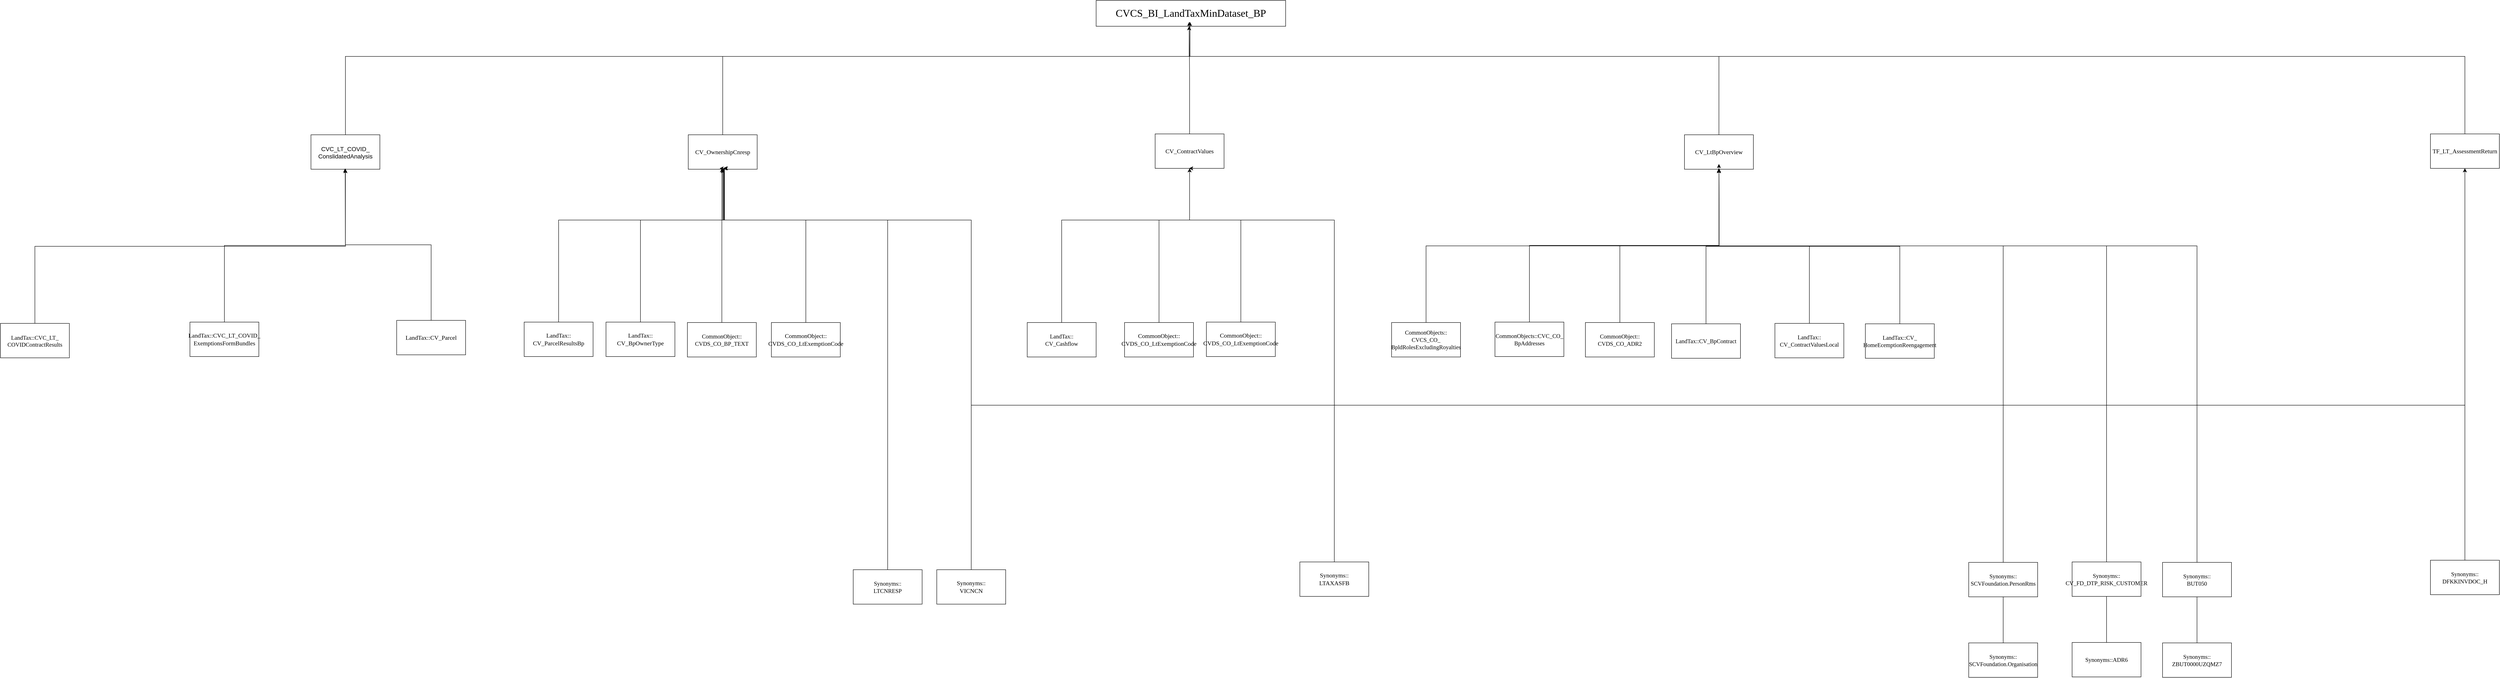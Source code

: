 <mxfile version="24.9.1">
  <diagram name="Page-1" id="h3Q4yjTNShIfwBBx21Gm">
    <mxGraphModel dx="3967" dy="1119" grid="1" gridSize="10" guides="1" tooltips="1" connect="1" arrows="1" fold="1" page="1" pageScale="1" pageWidth="827" pageHeight="1169" math="0" shadow="0">
      <root>
        <mxCell id="0" />
        <mxCell id="1" parent="0" />
        <mxCell id="wGV_q_7Ccg4vwoB7AuN0-1" value="&lt;p style=&quot;margin-top: 0pt; margin-bottom: 0pt; margin-left: 0in; direction: ltr; unicode-bidi: embed; word-break: normal;&quot;&gt;&lt;span style=&quot;font-size: 18pt; font-family: Aptos;&quot;&gt;CVCS_BI_LandTaxMinDataset_BP&lt;/span&gt;&lt;/p&gt;" style="rounded=0;whiteSpace=wrap;html=1;" vertex="1" parent="1">
          <mxGeometry x="194" y="90" width="440" height="60" as="geometry" />
        </mxCell>
        <mxCell id="wGV_q_7Ccg4vwoB7AuN0-7" style="edgeStyle=orthogonalEdgeStyle;rounded=0;orthogonalLoop=1;jettySize=auto;html=1;entryX=0.5;entryY=1;entryDx=0;entryDy=0;exitX=0.5;exitY=0;exitDx=0;exitDy=0;" edge="1" parent="1" source="wGV_q_7Ccg4vwoB7AuN0-2">
          <mxGeometry relative="1" as="geometry">
            <mxPoint x="8" y="312" as="sourcePoint" />
            <mxPoint x="412" y="140" as="targetPoint" />
            <Array as="points">
              <mxPoint x="-1549" y="220" />
              <mxPoint x="412" y="220" />
            </Array>
          </mxGeometry>
        </mxCell>
        <mxCell id="wGV_q_7Ccg4vwoB7AuN0-2" value="&lt;font style=&quot;font-size: 14px;&quot;&gt;&lt;br&gt;&lt;br&gt;&lt;br&gt;&lt;/font&gt;&lt;p style=&quot;language:en-AU;margin-top:0pt;margin-bottom:0pt;margin-left:0in;&lt;br/&gt;text-align:center;direction:ltr;unicode-bidi:embed;mso-line-break-override:&lt;br/&gt;none;word-break:normal;punctuation-wrap:hanging&quot;&gt;&lt;span style=&quot;color: black;&quot;&gt;&lt;font style=&quot;font-size: 14px;&quot;&gt;&lt;br&gt;&lt;/font&gt;&lt;/span&gt;&lt;/p&gt;&lt;p style=&quot;language:en-AU;margin-top:0pt;margin-bottom:0pt;margin-left:0in;&lt;br/&gt;text-align:center;direction:ltr;unicode-bidi:embed;mso-line-break-override:&lt;br/&gt;none;word-break:normal;punctuation-wrap:hanging&quot;&gt;&lt;span style=&quot;color: black;&quot;&gt;&lt;font style=&quot;font-size: 14px;&quot;&gt;&lt;br&gt;&lt;/font&gt;&lt;/span&gt;&lt;/p&gt;&lt;p style=&quot;language:en-AU;margin-top:0pt;margin-bottom:0pt;margin-left:0in;&lt;br/&gt;text-align:center;direction:ltr;unicode-bidi:embed;mso-line-break-override:&lt;br/&gt;none;word-break:normal;punctuation-wrap:hanging&quot;&gt;&lt;span style=&quot;color: black;&quot;&gt;&lt;font style=&quot;font-size: 14px;&quot;&gt;CVC_LT_COVID_&lt;/font&gt;&lt;/span&gt;&lt;/p&gt;&lt;p style=&quot;language:en-AU;margin-top:0pt;margin-bottom:0pt;margin-left:0in;&lt;br/&gt;text-align:center;direction:ltr;unicode-bidi:embed;mso-line-break-override:&lt;br/&gt;none;word-break:normal;punctuation-wrap:hanging&quot;&gt;&lt;span style=&quot;color: black;&quot;&gt;&lt;font style=&quot;font-size: 14px;&quot;&gt;ConslidatedAnalysis&lt;/font&gt;&lt;/span&gt;&lt;/p&gt;&lt;font style=&quot;&quot;&gt;&lt;font style=&quot;font-size: 14px;&quot;&gt;&lt;br&gt;&lt;br&gt;&lt;br&gt;&lt;br&gt;&lt;/font&gt;&lt;br&gt;&lt;/font&gt;" style="rounded=0;whiteSpace=wrap;html=1;align=center;" vertex="1" parent="1">
          <mxGeometry x="-1629" y="402" width="160" height="80" as="geometry" />
        </mxCell>
        <mxCell id="wGV_q_7Ccg4vwoB7AuN0-8" style="edgeStyle=orthogonalEdgeStyle;rounded=0;orthogonalLoop=1;jettySize=auto;html=1;" edge="1" parent="1" source="wGV_q_7Ccg4vwoB7AuN0-3">
          <mxGeometry relative="1" as="geometry">
            <mxPoint x="410" y="150" as="targetPoint" />
            <Array as="points">
              <mxPoint x="210" y="220" />
              <mxPoint x="411" y="220" />
            </Array>
          </mxGeometry>
        </mxCell>
        <mxCell id="wGV_q_7Ccg4vwoB7AuN0-3" value="&lt;font style=&quot;font-size: 14px;&quot;&gt;&lt;p style=&quot;margin-top: 0pt; margin-bottom: 0pt; margin-left: 0in; direction: ltr; unicode-bidi: embed; word-break: normal;&quot;&gt;&lt;span style=&quot;font-family: Aptos;&quot;&gt;CV_OwnershipCnresp&lt;/span&gt;&lt;/p&gt;&lt;/font&gt;" style="rounded=0;whiteSpace=wrap;html=1;align=center;" vertex="1" parent="1">
          <mxGeometry x="-753" y="402" width="160" height="80" as="geometry" />
        </mxCell>
        <mxCell id="wGV_q_7Ccg4vwoB7AuN0-9" style="edgeStyle=orthogonalEdgeStyle;rounded=0;orthogonalLoop=1;jettySize=auto;html=1;" edge="1" parent="1" source="wGV_q_7Ccg4vwoB7AuN0-4">
          <mxGeometry relative="1" as="geometry">
            <mxPoint x="410" y="140" as="targetPoint" />
          </mxGeometry>
        </mxCell>
        <mxCell id="wGV_q_7Ccg4vwoB7AuN0-4" value="&lt;font style=&quot;font-size: 14px;&quot;&gt;&lt;br&gt;&lt;br&gt;&lt;br&gt;&lt;/font&gt;&lt;p style=&quot;language:en-AU;margin-top:0pt;margin-bottom:0pt;margin-left:0in;&lt;br/&gt;text-align:center;direction:ltr;unicode-bidi:embed;mso-line-break-override:&lt;br/&gt;none;word-break:normal;punctuation-wrap:hanging&quot;&gt;&lt;span style=&quot;color: black;&quot;&gt;&lt;font style=&quot;font-size: 14px;&quot;&gt;&lt;br&gt;&lt;/font&gt;&lt;/span&gt;&lt;/p&gt;&lt;p style=&quot;language:en-AU;margin-top:0pt;margin-bottom:0pt;margin-left:0in;&lt;br/&gt;text-align:center;direction:ltr;unicode-bidi:embed;mso-line-break-override:&lt;br/&gt;none;word-break:normal;punctuation-wrap:hanging&quot;&gt;&lt;span style=&quot;color: black;&quot;&gt;&lt;font style=&quot;font-size: 14px;&quot;&gt;&lt;br&gt;&lt;/font&gt;&lt;/span&gt;&lt;/p&gt;&lt;p style=&quot;margin-top: 0pt; margin-bottom: 0pt; margin-left: 0in; direction: ltr; unicode-bidi: embed; word-break: normal;&quot;&gt;&lt;span style=&quot;font-family: Aptos;&quot;&gt;&lt;font style=&quot;font-size: 14px;&quot;&gt;CV_ContractValues&lt;/font&gt;&lt;/span&gt;&lt;/p&gt;&lt;font style=&quot;&quot;&gt;&lt;font style=&quot;font-size: 14px;&quot;&gt;&lt;br&gt;&lt;br&gt;&lt;br&gt;&lt;br&gt;&lt;/font&gt;&lt;br&gt;&lt;/font&gt;" style="rounded=0;whiteSpace=wrap;html=1;align=center;" vertex="1" parent="1">
          <mxGeometry x="331" y="400" width="160" height="80" as="geometry" />
        </mxCell>
        <mxCell id="wGV_q_7Ccg4vwoB7AuN0-10" style="edgeStyle=orthogonalEdgeStyle;rounded=0;orthogonalLoop=1;jettySize=auto;html=1;" edge="1" parent="1" source="wGV_q_7Ccg4vwoB7AuN0-5">
          <mxGeometry relative="1" as="geometry">
            <mxPoint x="410" y="150" as="targetPoint" />
            <Array as="points">
              <mxPoint x="590" y="220" />
              <mxPoint x="411" y="220" />
            </Array>
          </mxGeometry>
        </mxCell>
        <mxCell id="wGV_q_7Ccg4vwoB7AuN0-5" value="&lt;font style=&quot;font-size: 14px;&quot;&gt;&lt;p style=&quot;margin-top: 0pt; margin-bottom: 0pt; margin-left: 0in; direction: ltr; unicode-bidi: embed; word-break: normal;&quot;&gt;&lt;span style=&quot;font-family: Aptos;&quot;&gt;CV_LtBpOverview&lt;/span&gt;&lt;/p&gt;&lt;/font&gt;" style="rounded=0;whiteSpace=wrap;html=1;align=center;" vertex="1" parent="1">
          <mxGeometry x="1560" y="402" width="160" height="80" as="geometry" />
        </mxCell>
        <mxCell id="wGV_q_7Ccg4vwoB7AuN0-12" style="edgeStyle=orthogonalEdgeStyle;rounded=0;orthogonalLoop=1;jettySize=auto;html=1;exitX=0.5;exitY=0;exitDx=0;exitDy=0;" edge="1" parent="1" source="wGV_q_7Ccg4vwoB7AuN0-6">
          <mxGeometry relative="1" as="geometry">
            <mxPoint x="410" y="150" as="targetPoint" />
            <mxPoint x="1187" y="330" as="sourcePoint" />
            <Array as="points">
              <mxPoint x="1107" y="220" />
              <mxPoint x="411" y="220" />
            </Array>
          </mxGeometry>
        </mxCell>
        <mxCell id="wGV_q_7Ccg4vwoB7AuN0-6" value="&lt;font style=&quot;font-size: 14px;&quot;&gt;&lt;p style=&quot;margin-top: 0pt; margin-bottom: 0pt; margin-left: 0in; direction: ltr; unicode-bidi: embed; word-break: normal;&quot;&gt;&lt;span style=&quot;font-family: Aptos;&quot;&gt;TF_LT_AssessmentReturn&lt;/span&gt;&lt;/p&gt;&lt;/font&gt;" style="rounded=0;whiteSpace=wrap;html=1;align=center;" vertex="1" parent="1">
          <mxGeometry x="3292" y="400" width="160" height="80" as="geometry" />
        </mxCell>
        <mxCell id="wGV_q_7Ccg4vwoB7AuN0-32" style="edgeStyle=orthogonalEdgeStyle;rounded=0;orthogonalLoop=1;jettySize=auto;html=1;exitX=0.5;exitY=0;exitDx=0;exitDy=0;entryX=0.5;entryY=1;entryDx=0;entryDy=0;" edge="1" parent="1" source="wGV_q_7Ccg4vwoB7AuN0-13" target="wGV_q_7Ccg4vwoB7AuN0-2">
          <mxGeometry relative="1" as="geometry" />
        </mxCell>
        <mxCell id="wGV_q_7Ccg4vwoB7AuN0-13" value="&lt;font style=&quot;font-size: 14px;&quot;&gt;&lt;br&gt;&lt;br&gt;&lt;br&gt;&lt;/font&gt;&lt;p style=&quot;language:en-AU;margin-top:0pt;margin-bottom:0pt;margin-left:0in;&lt;br/&gt;text-align:center;direction:ltr;unicode-bidi:embed;mso-line-break-override:&lt;br/&gt;none;word-break:normal;punctuation-wrap:hanging&quot;&gt;&lt;span style=&quot;color: black;&quot;&gt;&lt;font style=&quot;font-size: 14px;&quot;&gt;&lt;br&gt;&lt;/font&gt;&lt;/span&gt;&lt;/p&gt;&lt;p style=&quot;language:en-AU;margin-top:0pt;margin-bottom:0pt;margin-left:0in;&lt;br/&gt;text-align:center;direction:ltr;unicode-bidi:embed;mso-line-break-override:&lt;br/&gt;none;word-break:normal;punctuation-wrap:hanging&quot;&gt;&lt;span style=&quot;color: black;&quot;&gt;&lt;font style=&quot;font-size: 14px;&quot;&gt;&lt;br&gt;&lt;/font&gt;&lt;/span&gt;&lt;/p&gt;&lt;p style=&quot;margin-top: 0pt; margin-bottom: 0pt; margin-left: 0in; direction: ltr; unicode-bidi: embed; word-break: normal;&quot;&gt;&lt;span style=&quot;font-size: 10pt; font-family: Aptos;&quot;&gt;LandTax&lt;/span&gt;&lt;span style=&quot;font-size: 10pt; font-family: Aptos;&quot;&gt;::&lt;/span&gt;&lt;span style=&quot;font-size: 10pt; font-family: Aptos;&quot;&gt;CVC_LT_&lt;/span&gt;&lt;/p&gt;&lt;p style=&quot;margin-top: 0pt; margin-bottom: 0pt; margin-left: 0in; direction: ltr; unicode-bidi: embed; word-break: normal;&quot;&gt;&lt;span style=&quot;font-size: 10pt; font-family: Aptos;&quot;&gt;COVIDContractResults&lt;/span&gt;&lt;/p&gt;&lt;font style=&quot;&quot;&gt;&lt;font style=&quot;font-size: 14px;&quot;&gt;&lt;br&gt;&lt;br&gt;&lt;br&gt;&lt;br&gt;&lt;/font&gt;&lt;br&gt;&lt;/font&gt;" style="rounded=0;whiteSpace=wrap;html=1;align=center;" vertex="1" parent="1">
          <mxGeometry x="-2350" y="840" width="160" height="80" as="geometry" />
        </mxCell>
        <mxCell id="wGV_q_7Ccg4vwoB7AuN0-33" style="edgeStyle=orthogonalEdgeStyle;rounded=0;orthogonalLoop=1;jettySize=auto;html=1;exitX=0.5;exitY=0;exitDx=0;exitDy=0;" edge="1" parent="1" source="wGV_q_7Ccg4vwoB7AuN0-14">
          <mxGeometry relative="1" as="geometry">
            <mxPoint x="-1549.571" y="480" as="targetPoint" />
          </mxGeometry>
        </mxCell>
        <mxCell id="wGV_q_7Ccg4vwoB7AuN0-14" value="&lt;font style=&quot;font-size: 14px;&quot;&gt;&lt;p style=&quot;margin-top: 0pt; margin-bottom: 0pt; margin-left: 0in; direction: ltr; unicode-bidi: embed; word-break: normal;&quot;&gt;&lt;span style=&quot;font-family: Aptos;&quot;&gt;LandTax&lt;/span&gt;&lt;span style=&quot;font-family: Aptos;&quot;&gt;::&lt;/span&gt;&lt;span style=&quot;font-family: Aptos;&quot;&gt;CVC_LT_COVID_&lt;/span&gt;&lt;/p&gt;&lt;p style=&quot;margin-top: 0pt; margin-bottom: 0pt; margin-left: 0in; direction: ltr; unicode-bidi: embed; word-break: normal;&quot;&gt;&lt;span style=&quot;font-family: Aptos;&quot;&gt;ExemptionsFormBundles&lt;/span&gt;&lt;/p&gt;&lt;/font&gt;" style="rounded=0;whiteSpace=wrap;html=1;align=center;" vertex="1" parent="1">
          <mxGeometry x="-1910" y="837" width="160" height="80" as="geometry" />
        </mxCell>
        <mxCell id="wGV_q_7Ccg4vwoB7AuN0-34" style="edgeStyle=orthogonalEdgeStyle;rounded=0;orthogonalLoop=1;jettySize=auto;html=1;exitX=0.5;exitY=0;exitDx=0;exitDy=0;entryX=0.5;entryY=1;entryDx=0;entryDy=0;" edge="1" parent="1" source="wGV_q_7Ccg4vwoB7AuN0-15" target="wGV_q_7Ccg4vwoB7AuN0-2">
          <mxGeometry relative="1" as="geometry" />
        </mxCell>
        <mxCell id="wGV_q_7Ccg4vwoB7AuN0-15" value="&lt;font style=&quot;font-size: 14px;&quot;&gt;&lt;p style=&quot;margin-top: 0pt; margin-bottom: 0pt; margin-left: 0in; direction: ltr; unicode-bidi: embed; word-break: normal;&quot;&gt;&lt;span style=&quot;font-family: Aptos;&quot;&gt;LandTax&lt;/span&gt;&lt;span style=&quot;font-family: Aptos;&quot;&gt;::&lt;/span&gt;&lt;span style=&quot;font-family: Aptos;&quot;&gt;CV_Parcel&lt;/span&gt;&lt;/p&gt;&lt;/font&gt;" style="rounded=0;whiteSpace=wrap;html=1;align=center;" vertex="1" parent="1">
          <mxGeometry x="-1430" y="833" width="160" height="80" as="geometry" />
        </mxCell>
        <mxCell id="wGV_q_7Ccg4vwoB7AuN0-23" style="edgeStyle=orthogonalEdgeStyle;rounded=0;orthogonalLoop=1;jettySize=auto;html=1;exitX=0.5;exitY=0;exitDx=0;exitDy=0;entryX=0.5;entryY=1;entryDx=0;entryDy=0;" edge="1" parent="1" source="wGV_q_7Ccg4vwoB7AuN0-17" target="wGV_q_7Ccg4vwoB7AuN0-3">
          <mxGeometry relative="1" as="geometry">
            <Array as="points">
              <mxPoint x="-1054" y="600" />
              <mxPoint x="-673" y="600" />
            </Array>
          </mxGeometry>
        </mxCell>
        <mxCell id="wGV_q_7Ccg4vwoB7AuN0-17" value="&lt;font style=&quot;font-size: 14px;&quot;&gt;&lt;p style=&quot;margin-top: 0pt; margin-bottom: 0pt; margin-left: 0in; direction: ltr; unicode-bidi: embed; word-break: normal;&quot;&gt;&lt;span style=&quot;font-family: Aptos;&quot;&gt;LandTax&lt;/span&gt;&lt;span style=&quot;font-family: Aptos;&quot;&gt;::&lt;/span&gt;&lt;/p&gt;&lt;p style=&quot;margin-top: 0pt; margin-bottom: 0pt; margin-left: 0in; direction: ltr; unicode-bidi: embed; word-break: normal;&quot;&gt;&lt;span style=&quot;font-family: Aptos;&quot;&gt;CV_ParcelResultsBp&lt;/span&gt;&lt;/p&gt;&lt;/font&gt;" style="rounded=0;whiteSpace=wrap;html=1;align=center;" vertex="1" parent="1">
          <mxGeometry x="-1134" y="837" width="160" height="80" as="geometry" />
        </mxCell>
        <mxCell id="wGV_q_7Ccg4vwoB7AuN0-25" style="edgeStyle=orthogonalEdgeStyle;rounded=0;orthogonalLoop=1;jettySize=auto;html=1;exitX=0.5;exitY=0;exitDx=0;exitDy=0;" edge="1" parent="1" source="wGV_q_7Ccg4vwoB7AuN0-18">
          <mxGeometry relative="1" as="geometry">
            <mxPoint x="-672" y="480" as="targetPoint" />
            <Array as="points">
              <mxPoint x="-864" y="600" />
              <mxPoint x="-671" y="600" />
              <mxPoint x="-671" y="480" />
            </Array>
          </mxGeometry>
        </mxCell>
        <mxCell id="wGV_q_7Ccg4vwoB7AuN0-18" value="&lt;font style=&quot;font-size: 14px;&quot;&gt;&lt;p style=&quot;margin-top: 0pt; margin-bottom: 0pt; margin-left: 0in; direction: ltr; unicode-bidi: embed; word-break: normal;&quot;&gt;&lt;span style=&quot;font-family: Aptos;&quot;&gt;LandTax&lt;/span&gt;&lt;span style=&quot;font-family: Aptos;&quot;&gt;::&lt;/span&gt;&lt;/p&gt;&lt;p style=&quot;margin-top: 0pt; margin-bottom: 0pt; margin-left: 0in; direction: ltr; unicode-bidi: embed; word-break: normal;&quot;&gt;&lt;span style=&quot;font-family: Aptos;&quot;&gt;CV_&lt;/span&gt;&lt;span style=&quot;font-family: Aptos; background-color: initial;&quot;&gt;BpOwnerType&lt;/span&gt;&lt;/p&gt;&lt;/font&gt;" style="rounded=0;whiteSpace=wrap;html=1;align=center;" vertex="1" parent="1">
          <mxGeometry x="-944" y="837" width="160" height="80" as="geometry" />
        </mxCell>
        <mxCell id="wGV_q_7Ccg4vwoB7AuN0-26" style="edgeStyle=orthogonalEdgeStyle;rounded=0;orthogonalLoop=1;jettySize=auto;html=1;exitX=0.5;exitY=0;exitDx=0;exitDy=0;" edge="1" parent="1" source="wGV_q_7Ccg4vwoB7AuN0-19">
          <mxGeometry relative="1" as="geometry">
            <mxPoint x="-674.857" y="480" as="targetPoint" />
          </mxGeometry>
        </mxCell>
        <mxCell id="wGV_q_7Ccg4vwoB7AuN0-19" value="&lt;font style=&quot;font-size: 14px;&quot;&gt;&lt;p style=&quot;margin-top: 0pt; margin-bottom: 0pt; margin-left: 0in; direction: ltr; unicode-bidi: embed; word-break: normal;&quot;&gt;&lt;span style=&quot;font-size: 10pt; font-family: Aptos;&quot;&gt;CommonObject&lt;/span&gt;&lt;span style=&quot;font-size: 10pt; font-family: Aptos;&quot;&gt;::&lt;/span&gt;&lt;/p&gt;&lt;p style=&quot;margin-top: 0pt; margin-bottom: 0pt; margin-left: 0in; direction: ltr; unicode-bidi: embed; word-break: normal;&quot;&gt;&lt;span style=&quot;font-size: 10pt; font-family: Aptos;&quot;&gt;C&lt;/span&gt;&lt;span style=&quot;font-size: 10pt; font-family: Aptos;&quot;&gt;VDS_CO_BP_TEXT&lt;/span&gt;&lt;/p&gt;&lt;/font&gt;" style="rounded=0;whiteSpace=wrap;html=1;align=center;" vertex="1" parent="1">
          <mxGeometry x="-755" y="838" width="160" height="80" as="geometry" />
        </mxCell>
        <mxCell id="wGV_q_7Ccg4vwoB7AuN0-27" style="edgeStyle=orthogonalEdgeStyle;rounded=0;orthogonalLoop=1;jettySize=auto;html=1;exitX=0.5;exitY=0;exitDx=0;exitDy=0;" edge="1" parent="1" source="wGV_q_7Ccg4vwoB7AuN0-20">
          <mxGeometry relative="1" as="geometry">
            <mxPoint x="-672" y="480" as="targetPoint" />
            <Array as="points">
              <mxPoint x="-480" y="600" />
              <mxPoint x="-671" y="600" />
              <mxPoint x="-671" y="480" />
            </Array>
          </mxGeometry>
        </mxCell>
        <mxCell id="wGV_q_7Ccg4vwoB7AuN0-20" value="&lt;font style=&quot;font-size: 14px;&quot;&gt;&lt;p style=&quot;margin-top: 0pt; margin-bottom: 0pt; margin-left: 0in; direction: ltr; unicode-bidi: embed; word-break: normal;&quot;&gt;&lt;span style=&quot;font-family: Aptos;&quot;&gt;CommonObject&lt;/span&gt;&lt;span style=&quot;font-family: Aptos;&quot;&gt;::&lt;/span&gt;&lt;/p&gt;&lt;p style=&quot;margin-top: 0pt; margin-bottom: 0pt; margin-left: 0in; direction: ltr; unicode-bidi: embed; word-break: normal;&quot;&gt;&lt;span style=&quot;font-family: Aptos;&quot;&gt;C&lt;/span&gt;&lt;span style=&quot;font-family: Aptos;&quot;&gt;VDS_CO_LtExemptionCode&lt;/span&gt;&lt;/p&gt;&lt;/font&gt;" style="rounded=0;whiteSpace=wrap;html=1;align=center;" vertex="1" parent="1">
          <mxGeometry x="-560" y="838" width="160" height="80" as="geometry" />
        </mxCell>
        <mxCell id="wGV_q_7Ccg4vwoB7AuN0-40" style="edgeStyle=orthogonalEdgeStyle;rounded=0;orthogonalLoop=1;jettySize=auto;html=1;" edge="1" parent="1" source="wGV_q_7Ccg4vwoB7AuN0-21">
          <mxGeometry relative="1" as="geometry">
            <mxPoint x="-670.0" y="480" as="targetPoint" />
            <Array as="points">
              <mxPoint x="-290" y="600" />
              <mxPoint x="-669" y="600" />
              <mxPoint x="-669" y="480" />
            </Array>
          </mxGeometry>
        </mxCell>
        <mxCell id="wGV_q_7Ccg4vwoB7AuN0-21" value="&lt;font style=&quot;font-size: 14px;&quot;&gt;&lt;p style=&quot;margin-top: 0pt; margin-bottom: 0pt; margin-left: 0in; direction: ltr; unicode-bidi: embed; word-break: normal;&quot;&gt;&lt;span style=&quot;font-size: 10pt; font-family: Aptos;&quot;&gt;Synonyms::&lt;/span&gt;&lt;/p&gt;&lt;p style=&quot;margin-top: 0pt; margin-bottom: 0pt; margin-left: 0in; direction: ltr; unicode-bidi: embed; word-break: normal;&quot;&gt;&lt;span style=&quot;font-size: 10pt; font-family: Aptos;&quot;&gt;LTCNRESP&lt;/span&gt;&lt;/p&gt;&lt;/font&gt;" style="rounded=0;whiteSpace=wrap;html=1;align=center;" vertex="1" parent="1">
          <mxGeometry x="-370" y="1412" width="160" height="80" as="geometry" />
        </mxCell>
        <mxCell id="wGV_q_7Ccg4vwoB7AuN0-39" style="edgeStyle=orthogonalEdgeStyle;rounded=0;orthogonalLoop=1;jettySize=auto;html=1;" edge="1" parent="1" source="wGV_q_7Ccg4vwoB7AuN0-22">
          <mxGeometry relative="1" as="geometry">
            <mxPoint x="-680.0" y="480" as="targetPoint" />
            <Array as="points">
              <mxPoint x="-96" y="600" />
              <mxPoint x="-670" y="600" />
              <mxPoint x="-670" y="480" />
            </Array>
          </mxGeometry>
        </mxCell>
        <mxCell id="wGV_q_7Ccg4vwoB7AuN0-76" style="edgeStyle=orthogonalEdgeStyle;rounded=0;orthogonalLoop=1;jettySize=auto;html=1;exitX=0.5;exitY=0;exitDx=0;exitDy=0;entryX=0.5;entryY=1;entryDx=0;entryDy=0;" edge="1" parent="1" source="wGV_q_7Ccg4vwoB7AuN0-22" target="wGV_q_7Ccg4vwoB7AuN0-6">
          <mxGeometry relative="1" as="geometry">
            <Array as="points">
              <mxPoint x="-96" y="1030" />
              <mxPoint x="3372" y="1030" />
            </Array>
          </mxGeometry>
        </mxCell>
        <mxCell id="wGV_q_7Ccg4vwoB7AuN0-22" value="&lt;font style=&quot;font-size: 14px;&quot;&gt;&lt;p style=&quot;margin-top: 0pt; margin-bottom: 0pt; margin-left: 0in; direction: ltr; unicode-bidi: embed; word-break: normal;&quot;&gt;&lt;span style=&quot;font-family: Aptos;&quot;&gt;Synonyms::&lt;/span&gt;&lt;/p&gt;&lt;p style=&quot;margin-top: 0pt; margin-bottom: 0pt; margin-left: 0in; direction: ltr; unicode-bidi: embed; word-break: normal;&quot;&gt;&lt;span style=&quot;font-family: Aptos; background-color: initial;&quot;&gt;VICNCN&lt;/span&gt;&lt;/p&gt;&lt;/font&gt;" style="rounded=0;whiteSpace=wrap;html=1;align=center;" vertex="1" parent="1">
          <mxGeometry x="-176" y="1412" width="160" height="80" as="geometry" />
        </mxCell>
        <mxCell id="wGV_q_7Ccg4vwoB7AuN0-41" style="edgeStyle=orthogonalEdgeStyle;rounded=0;orthogonalLoop=1;jettySize=auto;html=1;entryX=0.5;entryY=1;entryDx=0;entryDy=0;" edge="1" parent="1" source="wGV_q_7Ccg4vwoB7AuN0-35" target="wGV_q_7Ccg4vwoB7AuN0-4">
          <mxGeometry relative="1" as="geometry">
            <Array as="points">
              <mxPoint x="114" y="600" />
              <mxPoint x="411" y="600" />
            </Array>
          </mxGeometry>
        </mxCell>
        <mxCell id="wGV_q_7Ccg4vwoB7AuN0-35" value="&lt;font style=&quot;font-size: 14px;&quot;&gt;&lt;p style=&quot;margin-top: 0pt; margin-bottom: 0pt; margin-left: 0in; direction: ltr; unicode-bidi: embed; word-break: normal;&quot;&gt;&lt;span style=&quot;font-size: 10pt; font-family: Aptos;&quot;&gt;LandTax&lt;/span&gt;&lt;span style=&quot;font-size: 10pt; font-family: Aptos;&quot;&gt;::&lt;/span&gt;&lt;/p&gt;&lt;p style=&quot;margin-top: 0pt; margin-bottom: 0pt; margin-left: 0in; direction: ltr; unicode-bidi: embed; word-break: normal;&quot;&gt;&lt;span style=&quot;font-size: 10pt; font-family: Aptos;&quot;&gt;CV_Cashflow&lt;/span&gt;&lt;/p&gt;&lt;/font&gt;" style="rounded=0;whiteSpace=wrap;html=1;align=center;" vertex="1" parent="1">
          <mxGeometry x="34" y="838" width="160" height="80" as="geometry" />
        </mxCell>
        <mxCell id="wGV_q_7Ccg4vwoB7AuN0-42" style="edgeStyle=orthogonalEdgeStyle;rounded=0;orthogonalLoop=1;jettySize=auto;html=1;entryX=0.5;entryY=1;entryDx=0;entryDy=0;" edge="1" parent="1" source="wGV_q_7Ccg4vwoB7AuN0-36" target="wGV_q_7Ccg4vwoB7AuN0-4">
          <mxGeometry relative="1" as="geometry">
            <Array as="points">
              <mxPoint x="340" y="600" />
              <mxPoint x="411" y="600" />
            </Array>
          </mxGeometry>
        </mxCell>
        <mxCell id="wGV_q_7Ccg4vwoB7AuN0-36" value="&lt;font style=&quot;font-size: 14px;&quot;&gt;&lt;p style=&quot;margin-top: 0pt; margin-bottom: 0pt; margin-left: 0in; direction: ltr; unicode-bidi: embed; word-break: normal;&quot;&gt;&lt;span style=&quot;font-family: Aptos;&quot;&gt;CommonObject&lt;/span&gt;&lt;span style=&quot;font-family: Aptos;&quot;&gt;::&lt;/span&gt;&lt;/p&gt;&lt;p style=&quot;margin-top: 0pt; margin-bottom: 0pt; margin-left: 0in; direction: ltr; unicode-bidi: embed; word-break: normal;&quot;&gt;&lt;span style=&quot;font-family: Aptos;&quot;&gt;C&lt;/span&gt;&lt;span style=&quot;font-family: Aptos;&quot;&gt;VDS_CO_LtExemptionCode&lt;/span&gt;&lt;/p&gt;&lt;/font&gt;" style="rounded=0;whiteSpace=wrap;html=1;align=center;" vertex="1" parent="1">
          <mxGeometry x="260" y="838" width="160" height="80" as="geometry" />
        </mxCell>
        <mxCell id="wGV_q_7Ccg4vwoB7AuN0-44" style="edgeStyle=orthogonalEdgeStyle;rounded=0;orthogonalLoop=1;jettySize=auto;html=1;exitX=0.5;exitY=0;exitDx=0;exitDy=0;" edge="1" parent="1" source="wGV_q_7Ccg4vwoB7AuN0-37">
          <mxGeometry relative="1" as="geometry">
            <mxPoint x="410" y="480" as="targetPoint" />
            <Array as="points">
              <mxPoint x="530" y="600" />
              <mxPoint x="411" y="600" />
              <mxPoint x="411" y="480" />
            </Array>
          </mxGeometry>
        </mxCell>
        <mxCell id="wGV_q_7Ccg4vwoB7AuN0-37" value="&lt;font style=&quot;font-size: 14px;&quot;&gt;&lt;p style=&quot;margin-top: 0pt; margin-bottom: 0pt; margin-left: 0in; direction: ltr; unicode-bidi: embed; word-break: normal;&quot;&gt;&lt;span style=&quot;font-family: Aptos;&quot;&gt;CommonObject&lt;/span&gt;&lt;span style=&quot;font-family: Aptos;&quot;&gt;::&lt;/span&gt;&lt;/p&gt;&lt;p style=&quot;margin-top: 0pt; margin-bottom: 0pt; margin-left: 0in; direction: ltr; unicode-bidi: embed; word-break: normal;&quot;&gt;&lt;span style=&quot;font-family: Aptos;&quot;&gt;C&lt;/span&gt;&lt;span style=&quot;font-family: Aptos;&quot;&gt;VDS_CO_LtExemptionCode&lt;/span&gt;&lt;/p&gt;&lt;/font&gt;" style="rounded=0;whiteSpace=wrap;html=1;align=center;" vertex="1" parent="1">
          <mxGeometry x="450" y="837" width="160" height="80" as="geometry" />
        </mxCell>
        <mxCell id="wGV_q_7Ccg4vwoB7AuN0-45" style="edgeStyle=orthogonalEdgeStyle;rounded=0;orthogonalLoop=1;jettySize=auto;html=1;exitX=0.5;exitY=0;exitDx=0;exitDy=0;" edge="1" parent="1" source="wGV_q_7Ccg4vwoB7AuN0-38">
          <mxGeometry relative="1" as="geometry">
            <mxPoint x="410" y="480" as="targetPoint" />
            <Array as="points">
              <mxPoint x="747" y="600" />
              <mxPoint x="411" y="600" />
              <mxPoint x="411" y="480" />
            </Array>
          </mxGeometry>
        </mxCell>
        <mxCell id="wGV_q_7Ccg4vwoB7AuN0-74" style="edgeStyle=orthogonalEdgeStyle;rounded=0;orthogonalLoop=1;jettySize=auto;html=1;exitX=0.5;exitY=0;exitDx=0;exitDy=0;entryX=0.5;entryY=1;entryDx=0;entryDy=0;" edge="1" parent="1" source="wGV_q_7Ccg4vwoB7AuN0-38" target="wGV_q_7Ccg4vwoB7AuN0-6">
          <mxGeometry relative="1" as="geometry">
            <Array as="points">
              <mxPoint x="747" y="1030" />
              <mxPoint x="3372" y="1030" />
            </Array>
          </mxGeometry>
        </mxCell>
        <mxCell id="wGV_q_7Ccg4vwoB7AuN0-38" value="&lt;font style=&quot;font-size: 14px;&quot;&gt;&lt;p style=&quot;margin-top: 0pt; margin-bottom: 0pt; margin-left: 0in; direction: ltr; unicode-bidi: embed; word-break: normal;&quot;&gt;&lt;span style=&quot;font-family: Aptos;&quot;&gt;Synonyms::&lt;/span&gt;&lt;/p&gt;&lt;p style=&quot;margin-top: 0pt; margin-bottom: 0pt; margin-left: 0in; direction: ltr; unicode-bidi: embed; word-break: normal;&quot;&gt;&lt;span style=&quot;font-family: Aptos;&quot;&gt;LTAXASFB&lt;/span&gt;&lt;/p&gt;&lt;/font&gt;" style="rounded=0;whiteSpace=wrap;html=1;align=center;" vertex="1" parent="1">
          <mxGeometry x="667" y="1394" width="160" height="80" as="geometry" />
        </mxCell>
        <mxCell id="wGV_q_7Ccg4vwoB7AuN0-59" style="edgeStyle=orthogonalEdgeStyle;rounded=0;orthogonalLoop=1;jettySize=auto;html=1;exitX=0.5;exitY=0;exitDx=0;exitDy=0;entryX=0.5;entryY=1;entryDx=0;entryDy=0;" edge="1" parent="1" source="wGV_q_7Ccg4vwoB7AuN0-46" target="wGV_q_7Ccg4vwoB7AuN0-5">
          <mxGeometry relative="1" as="geometry" />
        </mxCell>
        <mxCell id="wGV_q_7Ccg4vwoB7AuN0-46" value="&lt;font style=&quot;font-size: 14px;&quot;&gt;&lt;p style=&quot;margin-top: 0pt; margin-bottom: 0pt; margin-left: 0in; direction: ltr; unicode-bidi: embed; word-break: normal;&quot;&gt;&lt;span style=&quot;font-size: 10pt; font-family: Aptos;&quot;&gt;CommonObject&lt;/span&gt;&lt;span style=&quot;font-size: 10pt; font-family: Aptos;&quot;&gt;s&lt;/span&gt;&lt;span style=&quot;font-size: 10pt; font-family: Aptos;&quot;&gt;::&lt;/span&gt;&lt;/p&gt;&lt;p style=&quot;margin-top: 0pt; margin-bottom: 0pt; margin-left: 0in; direction: ltr; unicode-bidi: embed; word-break: normal;&quot;&gt;&lt;span style=&quot;font-size: 10pt; font-family: Aptos;&quot;&gt;CVCS_CO_&lt;/span&gt;&lt;/p&gt;&lt;p style=&quot;margin-top: 0pt; margin-bottom: 0pt; margin-left: 0in; direction: ltr; unicode-bidi: embed; word-break: normal;&quot;&gt;&lt;span style=&quot;font-size: 10pt; font-family: Aptos;&quot;&gt;BpldRolesExcludingRoyaltie&lt;/span&gt;&lt;span style=&quot;font-size: 10pt; font-family: Aptos;&quot;&gt;s&lt;/span&gt;&lt;/p&gt;&lt;/font&gt;" style="rounded=0;whiteSpace=wrap;html=1;align=center;" vertex="1" parent="1">
          <mxGeometry x="880" y="838" width="160" height="80" as="geometry" />
        </mxCell>
        <mxCell id="wGV_q_7Ccg4vwoB7AuN0-60" style="edgeStyle=orthogonalEdgeStyle;rounded=0;orthogonalLoop=1;jettySize=auto;html=1;exitX=0.5;exitY=0;exitDx=0;exitDy=0;" edge="1" parent="1" source="wGV_q_7Ccg4vwoB7AuN0-47">
          <mxGeometry relative="1" as="geometry">
            <mxPoint x="1640" y="480" as="targetPoint" />
          </mxGeometry>
        </mxCell>
        <mxCell id="wGV_q_7Ccg4vwoB7AuN0-47" value="&lt;font style=&quot;font-size: 14px;&quot;&gt;&lt;p style=&quot;margin-top: 0pt; margin-bottom: 0pt; margin-left: 0in; direction: ltr; unicode-bidi: embed; word-break: normal;&quot;&gt;&lt;span style=&quot;font-size: 10pt; font-family: Aptos;&quot;&gt;CommonObjects&lt;/span&gt;&lt;span style=&quot;font-size: 10pt; font-family: Aptos;&quot;&gt;::&lt;/span&gt;&lt;span style=&quot;font-size: 10pt; font-family: Aptos;&quot;&gt;CVC_CO_&lt;/span&gt;&lt;/p&gt;&lt;p style=&quot;margin-top: 0pt; margin-bottom: 0pt; margin-left: 0in; direction: ltr; unicode-bidi: embed; word-break: normal;&quot;&gt;&lt;span style=&quot;font-size: 10pt; font-family: Aptos;&quot;&gt;BpAddresses&lt;/span&gt;&lt;/p&gt;&lt;/font&gt;" style="rounded=0;whiteSpace=wrap;html=1;align=center;" vertex="1" parent="1">
          <mxGeometry x="1120" y="837" width="160" height="80" as="geometry" />
        </mxCell>
        <mxCell id="wGV_q_7Ccg4vwoB7AuN0-61" style="edgeStyle=orthogonalEdgeStyle;rounded=0;orthogonalLoop=1;jettySize=auto;html=1;exitX=0.5;exitY=0;exitDx=0;exitDy=0;entryX=0.5;entryY=1;entryDx=0;entryDy=0;" edge="1" parent="1" source="wGV_q_7Ccg4vwoB7AuN0-48" target="wGV_q_7Ccg4vwoB7AuN0-5">
          <mxGeometry relative="1" as="geometry" />
        </mxCell>
        <mxCell id="wGV_q_7Ccg4vwoB7AuN0-48" value="&lt;font style=&quot;font-size: 14px;&quot;&gt;&lt;p style=&quot;margin-top: 0pt; margin-bottom: 0pt; margin-left: 0in; direction: ltr; unicode-bidi: embed; word-break: normal;&quot;&gt;&lt;span style=&quot;font-size: 10pt; font-family: Aptos;&quot;&gt;CommonObject&lt;/span&gt;&lt;span style=&quot;font-size: 10pt; font-family: Aptos;&quot;&gt;::&lt;/span&gt;&lt;/p&gt;&lt;p style=&quot;margin-top: 0pt; margin-bottom: 0pt; margin-left: 0in; direction: ltr; unicode-bidi: embed; word-break: normal;&quot;&gt;&lt;span style=&quot;font-size: 10pt; font-family: Aptos;&quot;&gt;CVDS_CO_ADR2&lt;/span&gt;&lt;/p&gt;&lt;/font&gt;" style="rounded=0;whiteSpace=wrap;html=1;align=center;" vertex="1" parent="1">
          <mxGeometry x="1330" y="838" width="160" height="80" as="geometry" />
        </mxCell>
        <mxCell id="wGV_q_7Ccg4vwoB7AuN0-62" style="edgeStyle=orthogonalEdgeStyle;rounded=0;orthogonalLoop=1;jettySize=auto;html=1;exitX=0.5;exitY=0;exitDx=0;exitDy=0;" edge="1" parent="1" source="wGV_q_7Ccg4vwoB7AuN0-50">
          <mxGeometry relative="1" as="geometry">
            <mxPoint x="1640" y="480" as="targetPoint" />
          </mxGeometry>
        </mxCell>
        <mxCell id="wGV_q_7Ccg4vwoB7AuN0-50" value="&lt;font style=&quot;font-size: 14px;&quot;&gt;&lt;p style=&quot;margin-top: 0pt; margin-bottom: 0pt; margin-left: 0in; direction: ltr; unicode-bidi: embed; word-break: normal;&quot;&gt;&lt;span style=&quot;font-size: 10pt; font-family: Aptos;&quot;&gt;LandTax&lt;/span&gt;&lt;span style=&quot;font-size: 10pt; font-family: Aptos;&quot;&gt;::&lt;/span&gt;&lt;span style=&quot;font-size: 10pt; font-family: Aptos;&quot;&gt;CV_BpContract&lt;/span&gt;&lt;/p&gt;&lt;/font&gt;" style="rounded=0;whiteSpace=wrap;html=1;align=center;" vertex="1" parent="1">
          <mxGeometry x="1530" y="841" width="160" height="80" as="geometry" />
        </mxCell>
        <mxCell id="wGV_q_7Ccg4vwoB7AuN0-63" style="edgeStyle=orthogonalEdgeStyle;rounded=0;orthogonalLoop=1;jettySize=auto;html=1;exitX=0.5;exitY=0;exitDx=0;exitDy=0;" edge="1" parent="1" source="wGV_q_7Ccg4vwoB7AuN0-51">
          <mxGeometry relative="1" as="geometry">
            <mxPoint x="1640" y="480" as="targetPoint" />
          </mxGeometry>
        </mxCell>
        <mxCell id="wGV_q_7Ccg4vwoB7AuN0-51" value="&lt;font style=&quot;font-size: 14px;&quot;&gt;&lt;p style=&quot;margin-top: 0pt; margin-bottom: 0pt; margin-left: 0in; direction: ltr; unicode-bidi: embed; word-break: normal;&quot;&gt;&lt;span style=&quot;font-size: 10pt; font-family: Aptos;&quot;&gt;LandTax&lt;/span&gt;&lt;span style=&quot;font-size: 10pt; font-family: Aptos;&quot;&gt;::&lt;/span&gt;&lt;/p&gt;&lt;p style=&quot;margin-top: 0pt; margin-bottom: 0pt; margin-left: 0in; direction: ltr; unicode-bidi: embed; word-break: normal;&quot;&gt;&lt;span style=&quot;font-size: 10pt; font-family: Aptos;&quot;&gt;CV_ContractValuesLoca&lt;/span&gt;&lt;span style=&quot;font-size: 10pt; font-family: Aptos;&quot;&gt;l&lt;/span&gt;&lt;/p&gt;&lt;/font&gt;" style="rounded=0;whiteSpace=wrap;html=1;align=center;" vertex="1" parent="1">
          <mxGeometry x="1770" y="840" width="160" height="80" as="geometry" />
        </mxCell>
        <mxCell id="wGV_q_7Ccg4vwoB7AuN0-64" style="edgeStyle=orthogonalEdgeStyle;rounded=0;orthogonalLoop=1;jettySize=auto;html=1;exitX=0.5;exitY=0;exitDx=0;exitDy=0;" edge="1" parent="1" source="wGV_q_7Ccg4vwoB7AuN0-52">
          <mxGeometry relative="1" as="geometry">
            <mxPoint x="1640" y="480" as="targetPoint" />
          </mxGeometry>
        </mxCell>
        <mxCell id="wGV_q_7Ccg4vwoB7AuN0-52" value="&lt;font style=&quot;font-size: 14px;&quot;&gt;&lt;p style=&quot;margin-top: 0pt; margin-bottom: 0pt; margin-left: 0in; direction: ltr; unicode-bidi: embed; word-break: normal;&quot;&gt;&lt;span style=&quot;font-size: 10pt; font-family: Aptos;&quot;&gt;LandTax&lt;/span&gt;&lt;span style=&quot;font-size: 10pt; font-family: Aptos;&quot;&gt;::&lt;/span&gt;&lt;span style=&quot;font-size: 10pt; font-family: Aptos;&quot;&gt;CV_&lt;/span&gt;&lt;/p&gt;&lt;p style=&quot;margin-top: 0pt; margin-bottom: 0pt; margin-left: 0in; direction: ltr; unicode-bidi: embed; word-break: normal;&quot;&gt;&lt;span style=&quot;font-size: 10pt; font-family: Aptos;&quot;&gt;HomeEcemptionReengagement&lt;/span&gt;&lt;/p&gt;&lt;/font&gt;" style="rounded=0;whiteSpace=wrap;html=1;align=center;" vertex="1" parent="1">
          <mxGeometry x="1980" y="841" width="160" height="80" as="geometry" />
        </mxCell>
        <mxCell id="wGV_q_7Ccg4vwoB7AuN0-68" style="edgeStyle=orthogonalEdgeStyle;rounded=0;orthogonalLoop=1;jettySize=auto;html=1;" edge="1" parent="1" source="wGV_q_7Ccg4vwoB7AuN0-53">
          <mxGeometry relative="1" as="geometry">
            <mxPoint x="1640" y="470" as="targetPoint" />
            <Array as="points">
              <mxPoint x="2300" y="660" />
              <mxPoint x="1640" y="660" />
            </Array>
          </mxGeometry>
        </mxCell>
        <mxCell id="wGV_q_7Ccg4vwoB7AuN0-53" value="&lt;font style=&quot;font-size: 14px;&quot;&gt;&lt;p style=&quot;margin-top: 0pt; margin-bottom: 0pt; margin-left: 0in; direction: ltr; unicode-bidi: embed; word-break: normal;&quot;&gt;&lt;span style=&quot;font-size: 10pt; font-family: Aptos;&quot;&gt;Synonyms::&lt;/span&gt;&lt;/p&gt;&lt;p style=&quot;margin-top: 0pt; margin-bottom: 0pt; margin-left: 0in; direction: ltr; unicode-bidi: embed; word-break: normal;&quot;&gt;&lt;span style=&quot;font-size: 10pt; font-family: Aptos;&quot;&gt;SCVFoundation.Organisation&lt;/span&gt;&lt;/p&gt;&lt;/font&gt;" style="rounded=0;whiteSpace=wrap;html=1;align=center;" vertex="1" parent="1">
          <mxGeometry x="2220" y="1582" width="160" height="80" as="geometry" />
        </mxCell>
        <mxCell id="wGV_q_7Ccg4vwoB7AuN0-69" style="edgeStyle=orthogonalEdgeStyle;rounded=0;orthogonalLoop=1;jettySize=auto;html=1;exitX=0.5;exitY=0;exitDx=0;exitDy=0;" edge="1" parent="1" source="wGV_q_7Ccg4vwoB7AuN0-54">
          <mxGeometry relative="1" as="geometry">
            <mxPoint x="1640" y="470" as="targetPoint" />
            <Array as="points">
              <mxPoint x="2540" y="660" />
              <mxPoint x="1640" y="660" />
            </Array>
          </mxGeometry>
        </mxCell>
        <mxCell id="wGV_q_7Ccg4vwoB7AuN0-54" value="&lt;font style=&quot;font-size: 14px;&quot;&gt;&lt;p style=&quot;margin-top: 0pt; margin-bottom: 0pt; margin-left: 0in; direction: ltr; unicode-bidi: embed; word-break: normal;&quot;&gt;&lt;span style=&quot;font-size: 10pt; font-family: Aptos;&quot;&gt;Synonyms::ADR6&lt;/span&gt;&lt;/p&gt;&lt;/font&gt;" style="rounded=0;whiteSpace=wrap;html=1;align=center;" vertex="1" parent="1">
          <mxGeometry x="2460" y="1581" width="160" height="80" as="geometry" />
        </mxCell>
        <mxCell id="wGV_q_7Ccg4vwoB7AuN0-70" style="edgeStyle=orthogonalEdgeStyle;rounded=0;orthogonalLoop=1;jettySize=auto;html=1;exitX=0.5;exitY=0;exitDx=0;exitDy=0;" edge="1" parent="1" source="wGV_q_7Ccg4vwoB7AuN0-55">
          <mxGeometry relative="1" as="geometry">
            <mxPoint x="1640" y="480" as="targetPoint" />
            <Array as="points">
              <mxPoint x="2750" y="660" />
              <mxPoint x="1640" y="660" />
            </Array>
          </mxGeometry>
        </mxCell>
        <mxCell id="wGV_q_7Ccg4vwoB7AuN0-55" value="&lt;font style=&quot;font-size: 14px;&quot;&gt;&lt;p style=&quot;margin-top: 0pt; margin-bottom: 0pt; margin-left: 0in; direction: ltr; unicode-bidi: embed; word-break: normal;&quot;&gt;&lt;span style=&quot;font-size: 10pt; font-family: Aptos;&quot;&gt;Synonyms::&lt;/span&gt;&lt;/p&gt;&lt;p style=&quot;margin-top: 0pt; margin-bottom: 0pt; margin-left: 0in; direction: ltr; unicode-bidi: embed; word-break: normal;&quot;&gt;&lt;span style=&quot;font-size: 10pt; font-family: Aptos;&quot;&gt;ZBUT0000UZQMZ7&lt;/span&gt;&lt;/p&gt;&lt;/font&gt;" style="rounded=0;whiteSpace=wrap;html=1;align=center;" vertex="1" parent="1">
          <mxGeometry x="2670" y="1582" width="160" height="80" as="geometry" />
        </mxCell>
        <mxCell id="wGV_q_7Ccg4vwoB7AuN0-65" style="edgeStyle=orthogonalEdgeStyle;rounded=0;orthogonalLoop=1;jettySize=auto;html=1;exitX=0.5;exitY=0;exitDx=0;exitDy=0;" edge="1" parent="1" source="wGV_q_7Ccg4vwoB7AuN0-56">
          <mxGeometry relative="1" as="geometry">
            <mxPoint x="1640" y="480" as="targetPoint" />
            <Array as="points">
              <mxPoint x="2300" y="660" />
              <mxPoint x="1640" y="660" />
            </Array>
          </mxGeometry>
        </mxCell>
        <mxCell id="wGV_q_7Ccg4vwoB7AuN0-56" value="&lt;font style=&quot;font-size: 14px;&quot;&gt;&lt;p style=&quot;margin-top: 0pt; margin-bottom: 0pt; margin-left: 0in; direction: ltr; unicode-bidi: embed; word-break: normal;&quot;&gt;&lt;span style=&quot;font-size: 10pt; font-family: Aptos;&quot;&gt;Synonyms::&lt;/span&gt;&lt;/p&gt;&lt;p style=&quot;margin-top: 0pt; margin-bottom: 0pt; margin-left: 0in; direction: ltr; unicode-bidi: embed; word-break: normal;&quot;&gt;&lt;span style=&quot;font-size: 10pt; font-family: Aptos;&quot;&gt;SCVFoundation.PersonRms&lt;/span&gt;&lt;/p&gt;&lt;/font&gt;" style="rounded=0;whiteSpace=wrap;html=1;align=center;" vertex="1" parent="1">
          <mxGeometry x="2220" y="1395" width="160" height="80" as="geometry" />
        </mxCell>
        <mxCell id="wGV_q_7Ccg4vwoB7AuN0-66" style="edgeStyle=orthogonalEdgeStyle;rounded=0;orthogonalLoop=1;jettySize=auto;html=1;entryX=0.5;entryY=1;entryDx=0;entryDy=0;" edge="1" parent="1" source="wGV_q_7Ccg4vwoB7AuN0-57" target="wGV_q_7Ccg4vwoB7AuN0-5">
          <mxGeometry relative="1" as="geometry">
            <Array as="points">
              <mxPoint x="2540" y="660" />
              <mxPoint x="1640" y="660" />
            </Array>
          </mxGeometry>
        </mxCell>
        <mxCell id="wGV_q_7Ccg4vwoB7AuN0-57" value="&lt;font style=&quot;font-size: 14px;&quot;&gt;&lt;p style=&quot;margin-top: 0pt; margin-bottom: 0pt; margin-left: 0in; direction: ltr; unicode-bidi: embed; word-break: normal;&quot;&gt;&lt;span style=&quot;font-size: 10pt; font-family: Aptos;&quot;&gt;Synonyms::&lt;/span&gt;&lt;/p&gt;&lt;p style=&quot;margin-top: 0pt; margin-bottom: 0pt; margin-left: 0in; direction: ltr; unicode-bidi: embed; word-break: normal;&quot;&gt;&lt;span style=&quot;font-size: 10pt; font-family: Aptos;&quot;&gt;CV_FD_DTP_RISK_CUSTOMER&lt;/span&gt;&lt;/p&gt;&lt;/font&gt;" style="rounded=0;whiteSpace=wrap;html=1;align=center;" vertex="1" parent="1">
          <mxGeometry x="2460" y="1394" width="160" height="80" as="geometry" />
        </mxCell>
        <mxCell id="wGV_q_7Ccg4vwoB7AuN0-67" style="edgeStyle=orthogonalEdgeStyle;rounded=0;orthogonalLoop=1;jettySize=auto;html=1;" edge="1" parent="1" source="wGV_q_7Ccg4vwoB7AuN0-58">
          <mxGeometry relative="1" as="geometry">
            <mxPoint x="1640" y="480" as="targetPoint" />
            <Array as="points">
              <mxPoint x="2750" y="660" />
              <mxPoint x="1640" y="660" />
            </Array>
          </mxGeometry>
        </mxCell>
        <mxCell id="wGV_q_7Ccg4vwoB7AuN0-58" value="&lt;font style=&quot;font-size: 14px;&quot;&gt;&lt;p style=&quot;margin-top: 0pt; margin-bottom: 0pt; margin-left: 0in; direction: ltr; unicode-bidi: embed; word-break: normal;&quot;&gt;&lt;span style=&quot;font-size: 10pt; font-family: Aptos;&quot;&gt;Synonyms::&lt;/span&gt;&lt;/p&gt;&lt;p style=&quot;margin-top: 0pt; margin-bottom: 0pt; margin-left: 0in; direction: ltr; unicode-bidi: embed; word-break: normal;&quot;&gt;&lt;span style=&quot;font-size: 10pt; font-family: Aptos;&quot;&gt;BUT05&lt;/span&gt;&lt;span style=&quot;font-size: 10pt; font-family: Aptos;&quot;&gt;0&lt;/span&gt;&lt;/p&gt;&lt;/font&gt;" style="rounded=0;whiteSpace=wrap;html=1;align=center;" vertex="1" parent="1">
          <mxGeometry x="2670" y="1395" width="160" height="80" as="geometry" />
        </mxCell>
        <mxCell id="wGV_q_7Ccg4vwoB7AuN0-77" style="edgeStyle=orthogonalEdgeStyle;rounded=0;orthogonalLoop=1;jettySize=auto;html=1;entryX=0.5;entryY=1;entryDx=0;entryDy=0;" edge="1" parent="1" source="wGV_q_7Ccg4vwoB7AuN0-71" target="wGV_q_7Ccg4vwoB7AuN0-6">
          <mxGeometry relative="1" as="geometry" />
        </mxCell>
        <mxCell id="wGV_q_7Ccg4vwoB7AuN0-71" value="&lt;font style=&quot;font-size: 14px;&quot;&gt;&lt;p style=&quot;margin-top: 0pt; margin-bottom: 0pt; margin-left: 0in; direction: ltr; unicode-bidi: embed; word-break: normal;&quot;&gt;&lt;span style=&quot;font-size: 10pt; font-family: Aptos;&quot;&gt;Synonyms::&lt;/span&gt;&lt;/p&gt;&lt;p style=&quot;margin-top: 0pt; margin-bottom: 0pt; margin-left: 0in; direction: ltr; unicode-bidi: embed; word-break: normal;&quot;&gt;&lt;span style=&quot;font-size: 10pt; font-family: Aptos;&quot;&gt;DFKKINVDOC_H&lt;/span&gt;&lt;/p&gt;&lt;/font&gt;" style="rounded=0;whiteSpace=wrap;html=1;align=center;" vertex="1" parent="1">
          <mxGeometry x="3292" y="1390" width="160" height="80" as="geometry" />
        </mxCell>
      </root>
    </mxGraphModel>
  </diagram>
</mxfile>
